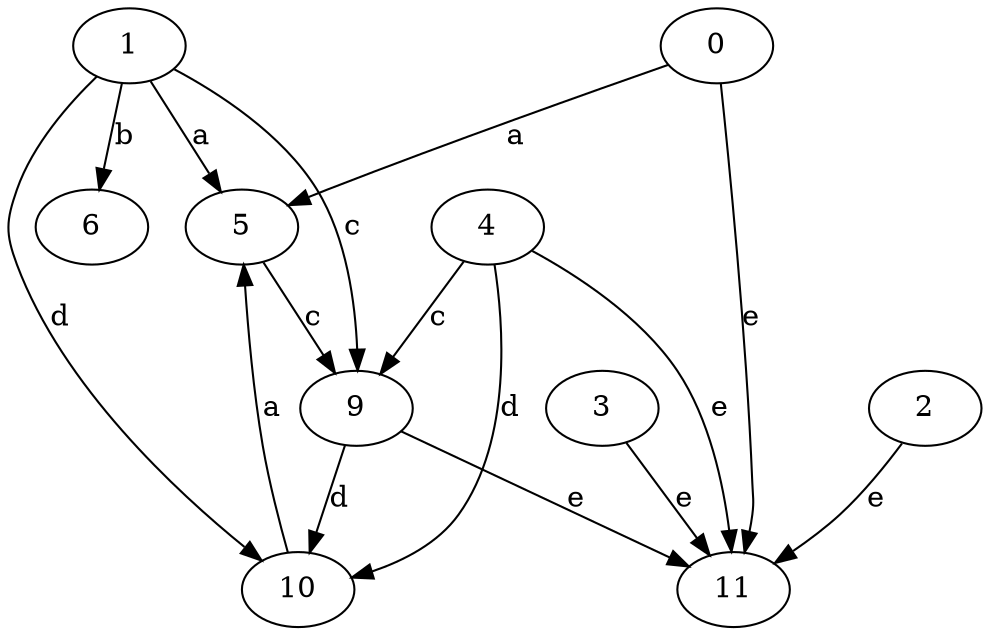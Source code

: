 strict digraph  {
0;
1;
4;
5;
6;
2;
3;
9;
10;
11;
0 -> 5  [label=a];
0 -> 11  [label=e];
1 -> 5  [label=a];
1 -> 6  [label=b];
1 -> 9  [label=c];
1 -> 10  [label=d];
4 -> 9  [label=c];
4 -> 10  [label=d];
4 -> 11  [label=e];
5 -> 9  [label=c];
2 -> 11  [label=e];
3 -> 11  [label=e];
9 -> 10  [label=d];
9 -> 11  [label=e];
10 -> 5  [label=a];
}
